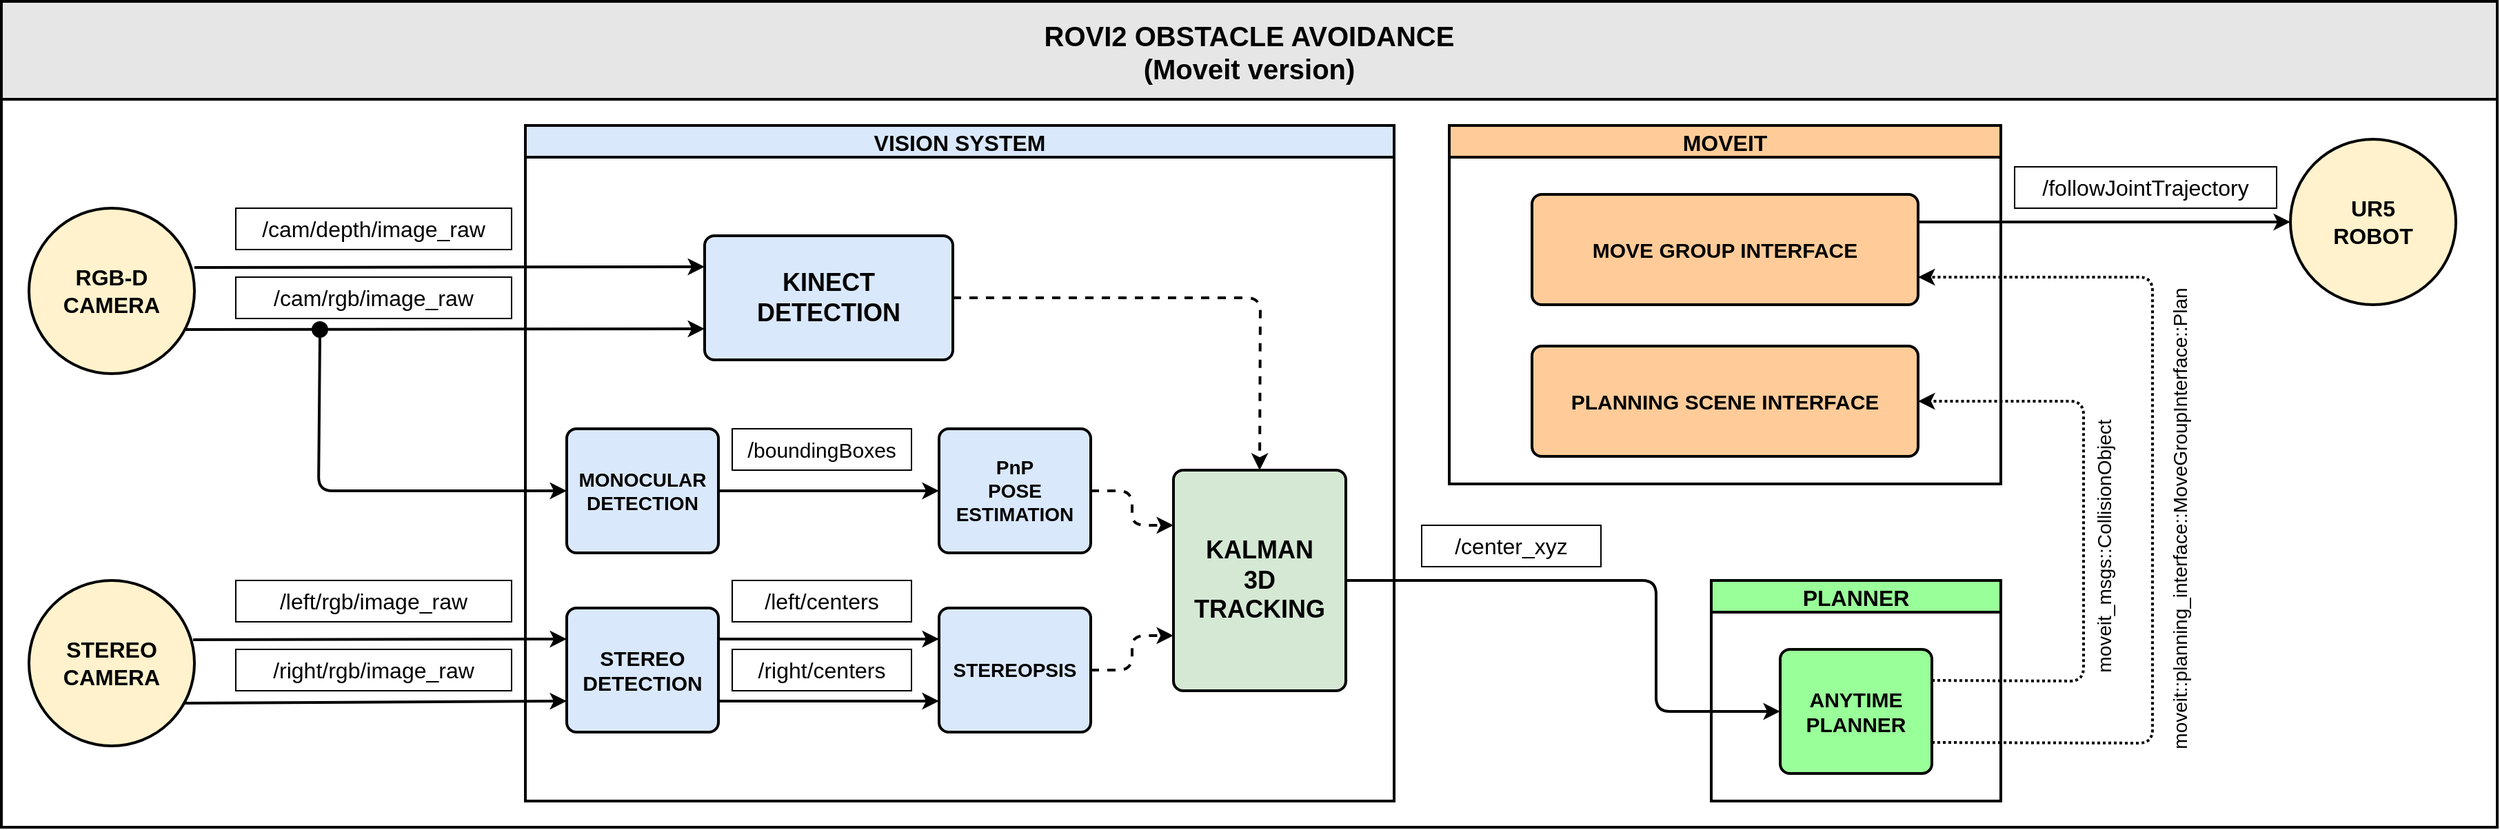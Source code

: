 <mxfile version="12.9.11" type="device"><diagram id="kpc9J02yXnCF4gLsln75" name="Page-1"><mxGraphModel dx="2881" dy="2113" grid="1" gridSize="10" guides="1" tooltips="1" connect="1" arrows="1" fold="1" page="1" pageScale="1" pageWidth="850" pageHeight="1100" math="0" shadow="0"><root><mxCell id="0"/><mxCell id="1" parent="0"/><mxCell id="hTvL5SmbPvyMlMiV3pmM-2" value="VISION SYSTEM" style="swimlane;startSize=23;fillColor=#dae8fc;strokeColor=#000000;fontSize=16;strokeWidth=2;" vertex="1" parent="1"><mxGeometry x="-10" y="90" width="630" height="490" as="geometry"/></mxCell><mxCell id="hTvL5SmbPvyMlMiV3pmM-10" value="&lt;div style=&quot;font-size: 18px&quot;&gt;&lt;font style=&quot;font-size: 18px&quot;&gt;&lt;b&gt;KINECT&lt;/b&gt;&lt;/font&gt;&lt;/div&gt;&lt;div style=&quot;font-size: 18px&quot;&gt;&lt;font style=&quot;font-size: 18px&quot;&gt;&lt;b&gt;DETECTION&lt;br&gt;&lt;/b&gt;&lt;/font&gt;&lt;/div&gt;" style="rounded=1;whiteSpace=wrap;html=1;absoluteArcSize=1;arcSize=14;strokeWidth=2;fillColor=#dae8fc;strokeColor=#000000;" vertex="1" parent="hTvL5SmbPvyMlMiV3pmM-2"><mxGeometry x="130" y="80" width="180" height="90" as="geometry"/></mxCell><mxCell id="hTvL5SmbPvyMlMiV3pmM-13" value="&lt;div style=&quot;font-size: 14px&quot;&gt;&lt;font style=&quot;font-size: 14px&quot;&gt;&lt;b&gt;MONOCULAR&lt;/b&gt;&lt;/font&gt;&lt;/div&gt;&lt;div style=&quot;font-size: 14px&quot;&gt;&lt;font style=&quot;font-size: 14px&quot;&gt;&lt;b&gt;DETECTION&lt;br&gt;&lt;/b&gt;&lt;/font&gt;&lt;/div&gt;" style="rounded=1;whiteSpace=wrap;html=1;absoluteArcSize=1;arcSize=14;strokeWidth=2;fillColor=#dae8fc;strokeColor=#000000;" vertex="1" parent="hTvL5SmbPvyMlMiV3pmM-2"><mxGeometry x="30" y="220" width="110" height="90" as="geometry"/></mxCell><mxCell id="hTvL5SmbPvyMlMiV3pmM-14" value="&lt;div style=&quot;font-size: 14px&quot;&gt;&lt;b&gt;&lt;font style=&quot;font-size: 14px&quot;&gt;PnP&lt;/font&gt;&lt;/b&gt;&lt;/div&gt;&lt;div style=&quot;font-size: 14px&quot;&gt;&lt;b&gt;&lt;font style=&quot;font-size: 14px&quot;&gt;POSE&lt;/font&gt;&lt;/b&gt;&lt;/div&gt;&lt;div style=&quot;font-size: 14px&quot;&gt;&lt;b&gt;&lt;font style=&quot;font-size: 14px&quot;&gt;ESTIMATION&lt;/font&gt;&lt;/b&gt;&lt;br&gt;&lt;/div&gt;" style="rounded=1;whiteSpace=wrap;html=1;absoluteArcSize=1;arcSize=14;strokeWidth=2;fillColor=#dae8fc;strokeColor=#000000;" vertex="1" parent="hTvL5SmbPvyMlMiV3pmM-2"><mxGeometry x="300" y="220" width="110" height="90" as="geometry"/></mxCell><mxCell id="hTvL5SmbPvyMlMiV3pmM-18" value="&lt;div style=&quot;font-size: 15px&quot;&gt;&lt;font style=&quot;font-size: 15px&quot;&gt;&lt;b&gt;&lt;font style=&quot;font-size: 15px&quot;&gt;STEREO&lt;/font&gt;&lt;/b&gt;&lt;/font&gt;&lt;/div&gt;&lt;div style=&quot;font-size: 15px&quot;&gt;&lt;font style=&quot;font-size: 15px&quot;&gt;&lt;b&gt;&lt;font style=&quot;font-size: 15px&quot;&gt;DETECTION&lt;/font&gt;&lt;/b&gt;&lt;/font&gt;&lt;br&gt;&lt;/div&gt;" style="rounded=1;whiteSpace=wrap;html=1;absoluteArcSize=1;arcSize=14;strokeWidth=2;fillColor=#dae8fc;strokeColor=#000000;" vertex="1" parent="hTvL5SmbPvyMlMiV3pmM-2"><mxGeometry x="30" y="350" width="110" height="90" as="geometry"/></mxCell><mxCell id="hTvL5SmbPvyMlMiV3pmM-19" value="&lt;font size=&quot;1&quot;&gt;&lt;b style=&quot;font-size: 14px&quot;&gt;STEREOPSIS&lt;/b&gt;&lt;/font&gt;" style="rounded=1;whiteSpace=wrap;html=1;absoluteArcSize=1;arcSize=14;strokeWidth=2;fillColor=#dae8fc;strokeColor=#000000;" vertex="1" parent="hTvL5SmbPvyMlMiV3pmM-2"><mxGeometry x="300" y="350" width="110" height="90" as="geometry"/></mxCell><mxCell id="hTvL5SmbPvyMlMiV3pmM-25" value="" style="endArrow=classic;html=1;strokeWidth=2;fontSize=16;exitX=1;exitY=0.5;exitDx=0;exitDy=0;entryX=0;entryY=0.5;entryDx=0;entryDy=0;" edge="1" parent="hTvL5SmbPvyMlMiV3pmM-2" source="hTvL5SmbPvyMlMiV3pmM-13" target="hTvL5SmbPvyMlMiV3pmM-14"><mxGeometry width="50" height="50" relative="1" as="geometry"><mxPoint x="-120" y="190" as="sourcePoint"/><mxPoint x="-70" y="140" as="targetPoint"/></mxGeometry></mxCell><mxCell id="hTvL5SmbPvyMlMiV3pmM-26" value="/&lt;font style=&quot;font-size: 15px&quot;&gt;boundingBoxes&lt;/font&gt;" style="text;html=1;strokeColor=#000000;fillColor=none;align=center;verticalAlign=middle;whiteSpace=wrap;rounded=0;fontSize=16;" vertex="1" parent="hTvL5SmbPvyMlMiV3pmM-2"><mxGeometry x="150" y="220" width="130" height="30" as="geometry"/></mxCell><mxCell id="hTvL5SmbPvyMlMiV3pmM-31" value="" style="endArrow=classic;html=1;strokeWidth=2;fontSize=16;exitX=1;exitY=0.25;exitDx=0;exitDy=0;entryX=0;entryY=0.25;entryDx=0;entryDy=0;" edge="1" parent="hTvL5SmbPvyMlMiV3pmM-2" source="hTvL5SmbPvyMlMiV3pmM-18" target="hTvL5SmbPvyMlMiV3pmM-19"><mxGeometry width="50" height="50" relative="1" as="geometry"><mxPoint x="-120" y="190" as="sourcePoint"/><mxPoint x="-70" y="140" as="targetPoint"/></mxGeometry></mxCell><mxCell id="hTvL5SmbPvyMlMiV3pmM-32" value="" style="endArrow=classic;html=1;strokeWidth=2;fontSize=16;exitX=1;exitY=0.75;exitDx=0;exitDy=0;entryX=0;entryY=0.75;entryDx=0;entryDy=0;" edge="1" parent="hTvL5SmbPvyMlMiV3pmM-2" source="hTvL5SmbPvyMlMiV3pmM-18" target="hTvL5SmbPvyMlMiV3pmM-19"><mxGeometry width="50" height="50" relative="1" as="geometry"><mxPoint x="-120" y="190" as="sourcePoint"/><mxPoint x="-70" y="140" as="targetPoint"/></mxGeometry></mxCell><mxCell id="hTvL5SmbPvyMlMiV3pmM-33" value="/left/centers" style="text;html=1;strokeColor=#000000;fillColor=none;align=center;verticalAlign=middle;whiteSpace=wrap;rounded=0;fontSize=16;" vertex="1" parent="hTvL5SmbPvyMlMiV3pmM-2"><mxGeometry x="150" y="330" width="130" height="30" as="geometry"/></mxCell><mxCell id="hTvL5SmbPvyMlMiV3pmM-34" value="/right/centers" style="text;html=1;strokeColor=#000000;fillColor=none;align=center;verticalAlign=middle;whiteSpace=wrap;rounded=0;fontSize=16;" vertex="1" parent="hTvL5SmbPvyMlMiV3pmM-2"><mxGeometry x="150" y="380" width="130" height="30" as="geometry"/></mxCell><mxCell id="hTvL5SmbPvyMlMiV3pmM-35" value="&lt;div style=&quot;font-size: 18px&quot;&gt;&lt;b&gt;&lt;font style=&quot;font-size: 18px&quot;&gt;KALMAN&lt;/font&gt;&lt;/b&gt;&lt;/div&gt;&lt;div style=&quot;font-size: 18px&quot;&gt;&lt;b&gt;&lt;font style=&quot;font-size: 18px&quot;&gt;3D&lt;/font&gt;&lt;/b&gt;&lt;/div&gt;&lt;div style=&quot;font-size: 18px&quot;&gt;&lt;b&gt;&lt;font style=&quot;font-size: 18px&quot;&gt;TRACKING&lt;br&gt;&lt;/font&gt;&lt;/b&gt;&lt;/div&gt;" style="rounded=1;whiteSpace=wrap;html=1;absoluteArcSize=1;arcSize=14;strokeWidth=2;fillColor=#d5e8d4;strokeColor=#000000;" vertex="1" parent="hTvL5SmbPvyMlMiV3pmM-2"><mxGeometry x="470" y="250" width="125" height="160" as="geometry"/></mxCell><mxCell id="hTvL5SmbPvyMlMiV3pmM-36" value="" style="endArrow=classic;html=1;strokeWidth=2;fontSize=16;entryX=0;entryY=0.25;entryDx=0;entryDy=0;exitX=1;exitY=0.5;exitDx=0;exitDy=0;dashed=1;" edge="1" parent="hTvL5SmbPvyMlMiV3pmM-2" source="hTvL5SmbPvyMlMiV3pmM-14" target="hTvL5SmbPvyMlMiV3pmM-35"><mxGeometry width="50" height="50" relative="1" as="geometry"><mxPoint x="350" y="190" as="sourcePoint"/><mxPoint x="400" y="140" as="targetPoint"/><Array as="points"><mxPoint x="440" y="265"/><mxPoint x="440" y="290"/></Array></mxGeometry></mxCell><mxCell id="hTvL5SmbPvyMlMiV3pmM-37" value="" style="endArrow=classic;html=1;dashed=1;strokeWidth=2;fontSize=16;exitX=1;exitY=0.5;exitDx=0;exitDy=0;entryX=0;entryY=0.75;entryDx=0;entryDy=0;" edge="1" parent="hTvL5SmbPvyMlMiV3pmM-2" source="hTvL5SmbPvyMlMiV3pmM-19" target="hTvL5SmbPvyMlMiV3pmM-35"><mxGeometry width="50" height="50" relative="1" as="geometry"><mxPoint x="350" y="190" as="sourcePoint"/><mxPoint x="400" y="140" as="targetPoint"/><Array as="points"><mxPoint x="440" y="395"/><mxPoint x="440" y="370"/></Array></mxGeometry></mxCell><mxCell id="hTvL5SmbPvyMlMiV3pmM-38" value="" style="endArrow=classic;html=1;dashed=1;strokeWidth=2;fontSize=16;exitX=1;exitY=0.5;exitDx=0;exitDy=0;entryX=0.5;entryY=0;entryDx=0;entryDy=0;" edge="1" parent="hTvL5SmbPvyMlMiV3pmM-2" source="hTvL5SmbPvyMlMiV3pmM-10" target="hTvL5SmbPvyMlMiV3pmM-35"><mxGeometry width="50" height="50" relative="1" as="geometry"><mxPoint x="350" y="190" as="sourcePoint"/><mxPoint x="400" y="140" as="targetPoint"/><Array as="points"><mxPoint x="533" y="125"/></Array></mxGeometry></mxCell><mxCell id="hTvL5SmbPvyMlMiV3pmM-8" value="" style="endArrow=classic;html=1;fontSize=16;entryX=0;entryY=0.25;entryDx=0;entryDy=0;strokeWidth=2;" edge="1" parent="1" target="hTvL5SmbPvyMlMiV3pmM-10"><mxGeometry width="50" height="50" relative="1" as="geometry"><mxPoint x="-250" y="193" as="sourcePoint"/><mxPoint x="-40" y="191" as="targetPoint"/></mxGeometry></mxCell><mxCell id="hTvL5SmbPvyMlMiV3pmM-9" value="" style="endArrow=classic;html=1;fontSize=16;entryX=0;entryY=0.75;entryDx=0;entryDy=0;strokeWidth=2;" edge="1" parent="1" target="hTvL5SmbPvyMlMiV3pmM-10"><mxGeometry width="50" height="50" relative="1" as="geometry"><mxPoint x="-260" y="238" as="sourcePoint"/><mxPoint x="-60" y="250" as="targetPoint"/></mxGeometry></mxCell><mxCell id="hTvL5SmbPvyMlMiV3pmM-11" value="/cam/rgb/image_raw" style="text;html=1;strokeColor=#000000;fillColor=none;align=center;verticalAlign=middle;whiteSpace=wrap;rounded=0;fontSize=16;" vertex="1" parent="1"><mxGeometry x="-220" y="200" width="200" height="30" as="geometry"/></mxCell><mxCell id="hTvL5SmbPvyMlMiV3pmM-12" value="/cam/depth/image_raw" style="text;html=1;strokeColor=#000000;fillColor=none;align=center;verticalAlign=middle;whiteSpace=wrap;rounded=0;fontSize=16;" vertex="1" parent="1"><mxGeometry x="-220" y="150" width="200" height="30" as="geometry"/></mxCell><mxCell id="hTvL5SmbPvyMlMiV3pmM-20" value="" style="endArrow=classic;html=1;strokeWidth=2;fontSize=16;entryX=0;entryY=0.5;entryDx=0;entryDy=0;exitX=0.5;exitY=1;exitDx=0;exitDy=0;" edge="1" parent="1" source="hTvL5SmbPvyMlMiV3pmM-22" target="hTvL5SmbPvyMlMiV3pmM-13"><mxGeometry width="50" height="50" relative="1" as="geometry"><mxPoint x="-160" y="280" as="sourcePoint"/><mxPoint x="-80" y="230" as="targetPoint"/><Array as="points"><mxPoint x="-160" y="355"/></Array></mxGeometry></mxCell><mxCell id="hTvL5SmbPvyMlMiV3pmM-22" value="" style="ellipse;whiteSpace=wrap;html=1;aspect=fixed;strokeColor=#000000;strokeWidth=2;fontSize=16;fillColor=#000000;" vertex="1" parent="1"><mxGeometry x="-164" y="233" width="10" height="10" as="geometry"/></mxCell><mxCell id="hTvL5SmbPvyMlMiV3pmM-27" value="" style="endArrow=classic;html=1;strokeWidth=2;fontSize=16;exitX=0.992;exitY=0.358;exitDx=0;exitDy=0;entryX=0;entryY=0.25;entryDx=0;entryDy=0;exitPerimeter=0;" edge="1" parent="1" source="hTvL5SmbPvyMlMiV3pmM-61" target="hTvL5SmbPvyMlMiV3pmM-18"><mxGeometry width="50" height="50" relative="1" as="geometry"><mxPoint x="-230" y="462.5" as="sourcePoint"/><mxPoint x="-80" y="230" as="targetPoint"/></mxGeometry></mxCell><mxCell id="hTvL5SmbPvyMlMiV3pmM-28" value="" style="endArrow=classic;html=1;strokeWidth=2;fontSize=16;exitX=0.942;exitY=0.742;exitDx=0;exitDy=0;entryX=0;entryY=0.75;entryDx=0;entryDy=0;exitPerimeter=0;" edge="1" parent="1" source="hTvL5SmbPvyMlMiV3pmM-61" target="hTvL5SmbPvyMlMiV3pmM-18"><mxGeometry width="50" height="50" relative="1" as="geometry"><mxPoint x="-230" y="507.5" as="sourcePoint"/><mxPoint x="-80" y="230" as="targetPoint"/></mxGeometry></mxCell><mxCell id="hTvL5SmbPvyMlMiV3pmM-29" value="/left/rgb/image_raw" style="text;html=1;strokeColor=#000000;fillColor=none;align=center;verticalAlign=middle;whiteSpace=wrap;rounded=0;fontSize=16;" vertex="1" parent="1"><mxGeometry x="-220" y="420" width="200" height="30" as="geometry"/></mxCell><mxCell id="hTvL5SmbPvyMlMiV3pmM-30" value="/right/rgb/image_raw" style="text;html=1;strokeColor=#000000;fillColor=none;align=center;verticalAlign=middle;whiteSpace=wrap;rounded=0;fontSize=16;" vertex="1" parent="1"><mxGeometry x="-220" y="470" width="200" height="30" as="geometry"/></mxCell><mxCell id="hTvL5SmbPvyMlMiV3pmM-39" value="" style="endArrow=classic;html=1;strokeWidth=2;fontSize=16;exitX=1;exitY=0.5;exitDx=0;exitDy=0;entryX=0;entryY=0.5;entryDx=0;entryDy=0;" edge="1" parent="1" source="hTvL5SmbPvyMlMiV3pmM-35" target="hTvL5SmbPvyMlMiV3pmM-58"><mxGeometry width="50" height="50" relative="1" as="geometry"><mxPoint x="340" y="300" as="sourcePoint"/><mxPoint x="850" y="420" as="targetPoint"/><Array as="points"><mxPoint x="810" y="420"/><mxPoint x="810" y="515"/></Array></mxGeometry></mxCell><mxCell id="hTvL5SmbPvyMlMiV3pmM-40" value="/center_xyz" style="text;html=1;strokeColor=#000000;fillColor=none;align=center;verticalAlign=middle;whiteSpace=wrap;rounded=0;fontSize=16;" vertex="1" parent="1"><mxGeometry x="640" y="380" width="130" height="30" as="geometry"/></mxCell><mxCell id="hTvL5SmbPvyMlMiV3pmM-57" value="PLANNER" style="swimlane;strokeColor=#000000;strokeWidth=2;fillColor=#99FF99;fontSize=16;" vertex="1" parent="1"><mxGeometry x="850" y="420" width="210" height="160" as="geometry"/></mxCell><mxCell id="hTvL5SmbPvyMlMiV3pmM-58" value="&lt;div style=&quot;font-size: 15px&quot;&gt;&lt;font style=&quot;font-size: 15px&quot;&gt;&lt;b&gt;ANYTIME&lt;/b&gt;&lt;/font&gt;&lt;/div&gt;&lt;div style=&quot;font-size: 15px&quot;&gt;&lt;font style=&quot;font-size: 15px&quot;&gt;&lt;b&gt;PLANNER&lt;br&gt;&lt;/b&gt;&lt;/font&gt;&lt;/div&gt;" style="rounded=1;whiteSpace=wrap;html=1;absoluteArcSize=1;arcSize=14;strokeWidth=2;fillColor=#99FF99;strokeColor=#000000;" vertex="1" parent="hTvL5SmbPvyMlMiV3pmM-57"><mxGeometry x="50" y="50" width="110" height="90" as="geometry"/></mxCell><mxCell id="hTvL5SmbPvyMlMiV3pmM-59" value="MOVEIT" style="swimlane;strokeColor=#000000;strokeWidth=2;fillColor=#FFCC99;fontSize=16;" vertex="1" parent="1"><mxGeometry x="660" y="90" width="400" height="260" as="geometry"/></mxCell><mxCell id="hTvL5SmbPvyMlMiV3pmM-64" value="&lt;font style=&quot;font-size: 15px&quot;&gt;&lt;b&gt;MOVE GROUP INTERFACE&lt;/b&gt;&lt;/font&gt;" style="rounded=1;whiteSpace=wrap;html=1;absoluteArcSize=1;arcSize=14;strokeWidth=2;fillColor=#FFCC99;strokeColor=#000000;" vertex="1" parent="hTvL5SmbPvyMlMiV3pmM-59"><mxGeometry x="60" y="50" width="280" height="80" as="geometry"/></mxCell><mxCell id="hTvL5SmbPvyMlMiV3pmM-65" value="&lt;font size=&quot;1&quot;&gt;&lt;b style=&quot;font-size: 15px&quot;&gt;PLANNING SCENE INTERFACE&lt;/b&gt;&lt;/font&gt;" style="rounded=1;whiteSpace=wrap;html=1;absoluteArcSize=1;arcSize=14;strokeWidth=2;fillColor=#FFCC99;strokeColor=#000000;" vertex="1" parent="hTvL5SmbPvyMlMiV3pmM-59"><mxGeometry x="60" y="160" width="280" height="80" as="geometry"/></mxCell><mxCell id="hTvL5SmbPvyMlMiV3pmM-61" value="&lt;div&gt;&lt;b&gt;STEREO&lt;/b&gt;&lt;/div&gt;&lt;div&gt;&lt;b&gt;CAMERA&lt;br&gt;&lt;/b&gt;&lt;/div&gt;" style="ellipse;whiteSpace=wrap;html=1;aspect=fixed;strokeColor=#000000;strokeWidth=2;fillColor=#fff2cc;fontSize=16;" vertex="1" parent="1"><mxGeometry x="-370" y="420" width="120" height="120" as="geometry"/></mxCell><mxCell id="hTvL5SmbPvyMlMiV3pmM-62" value="&lt;div&gt;&lt;b&gt;RGB-D&lt;/b&gt;&lt;/div&gt;&lt;div&gt;&lt;b&gt;CAMERA&lt;br&gt;&lt;/b&gt;&lt;/div&gt;" style="ellipse;whiteSpace=wrap;html=1;aspect=fixed;strokeColor=#000000;strokeWidth=2;fillColor=#fff2cc;fontSize=16;" vertex="1" parent="1"><mxGeometry x="-370" y="150" width="120" height="120" as="geometry"/></mxCell><mxCell id="hTvL5SmbPvyMlMiV3pmM-63" value="&lt;div&gt;&lt;b&gt;UR5&lt;/b&gt;&lt;/div&gt;&lt;div&gt;&lt;b&gt;ROBOT&lt;br&gt;&lt;/b&gt;&lt;/div&gt;" style="ellipse;whiteSpace=wrap;html=1;aspect=fixed;strokeColor=#000000;strokeWidth=2;fillColor=#fff2cc;fontSize=16;" vertex="1" parent="1"><mxGeometry x="1270" y="100" width="120" height="120" as="geometry"/></mxCell><mxCell id="hTvL5SmbPvyMlMiV3pmM-66" value="" style="endArrow=classic;html=1;strokeWidth=2;fontSize=16;exitX=1;exitY=0.25;exitDx=0;exitDy=0;entryX=1;entryY=0.5;entryDx=0;entryDy=0;dashed=1;dashPattern=1 1;" edge="1" parent="1" source="hTvL5SmbPvyMlMiV3pmM-58" target="hTvL5SmbPvyMlMiV3pmM-65"><mxGeometry width="50" height="50" relative="1" as="geometry"><mxPoint x="880" y="390" as="sourcePoint"/><mxPoint x="930" y="340" as="targetPoint"/><Array as="points"><mxPoint x="1120" y="493"/><mxPoint x="1120" y="290"/></Array></mxGeometry></mxCell><mxCell id="hTvL5SmbPvyMlMiV3pmM-67" value="" style="endArrow=classic;html=1;strokeWidth=2;fontSize=16;exitX=1;exitY=0.75;exitDx=0;exitDy=0;entryX=1;entryY=0.75;entryDx=0;entryDy=0;dashed=1;dashPattern=1 1;" edge="1" parent="1" source="hTvL5SmbPvyMlMiV3pmM-58" target="hTvL5SmbPvyMlMiV3pmM-64"><mxGeometry width="50" height="50" relative="1" as="geometry"><mxPoint x="880" y="390" as="sourcePoint"/><mxPoint x="930" y="340" as="targetPoint"/><Array as="points"><mxPoint x="1170" y="538"/><mxPoint x="1170" y="200"/></Array></mxGeometry></mxCell><mxCell id="hTvL5SmbPvyMlMiV3pmM-68" value="" style="endArrow=classic;html=1;strokeWidth=2;fontSize=16;exitX=1;exitY=0.25;exitDx=0;exitDy=0;" edge="1" parent="1" source="hTvL5SmbPvyMlMiV3pmM-64" target="hTvL5SmbPvyMlMiV3pmM-63"><mxGeometry width="50" height="50" relative="1" as="geometry"><mxPoint x="880" y="390" as="sourcePoint"/><mxPoint x="930" y="340" as="targetPoint"/></mxGeometry></mxCell><mxCell id="hTvL5SmbPvyMlMiV3pmM-69" value="&lt;div&gt;/followJointTrajectory&lt;/div&gt;" style="text;html=1;strokeColor=#000000;fillColor=none;align=center;verticalAlign=middle;whiteSpace=wrap;rounded=0;fontSize=16;" vertex="1" parent="1"><mxGeometry x="1070" y="120" width="190" height="30" as="geometry"/></mxCell><mxCell id="hTvL5SmbPvyMlMiV3pmM-70" value="&lt;div style=&quot;font-size: 14px&quot;&gt;&lt;div style=&quot;font-weight: normal ; line-height: 19px&quot;&gt;&lt;div&gt;&lt;p&gt;&lt;font style=&quot;font-size: 14px&quot; face=&quot;Helvetica&quot;&gt;&lt;span&gt;moveit&lt;/span&gt;&lt;span&gt;::&lt;/span&gt;&lt;span&gt;planning_interface&lt;/span&gt;&lt;span&gt;::&lt;/span&gt;&lt;span&gt;MoveGroupInterface&lt;/span&gt;&lt;span&gt;::Plan&lt;/span&gt;&lt;/font&gt;&lt;/p&gt;&lt;/div&gt;&lt;/div&gt;&lt;/div&gt;" style="text;html=1;strokeColor=none;fillColor=none;align=center;verticalAlign=middle;whiteSpace=wrap;rounded=0;fontSize=16;rotation=-90;" vertex="1" parent="1"><mxGeometry x="1020" y="360" width="340" height="30" as="geometry"/></mxCell><mxCell id="hTvL5SmbPvyMlMiV3pmM-71" value="&lt;div style=&quot;font-size: 14px&quot;&gt;&lt;div style=&quot;font-weight: normal ; line-height: 19px&quot;&gt;&lt;div&gt;&lt;font style=&quot;font-size: 14px&quot; face=&quot;Helvetica&quot;&gt;&lt;span&gt;moveit_msgs&lt;/span&gt;&lt;span&gt;::CollisionObject&lt;/span&gt;&lt;/font&gt;&lt;/div&gt;&lt;/div&gt;&lt;/div&gt;" style="text;html=1;strokeColor=none;fillColor=none;align=center;verticalAlign=middle;whiteSpace=wrap;rounded=0;fontSize=16;rotation=-90;" vertex="1" parent="1"><mxGeometry x="1040" y="380" width="190" height="30" as="geometry"/></mxCell><mxCell id="hTvL5SmbPvyMlMiV3pmM-72" value="ROVI2 OBSTACLE AVOIDANCE&#xA;(Moveit version)" style="swimlane;strokeColor=#000000;strokeWidth=2;fillColor=#E6E6E6;fontSize=20;startSize=71;" vertex="1" parent="1"><mxGeometry x="-390" width="1810" height="599" as="geometry"/></mxCell></root></mxGraphModel></diagram></mxfile>